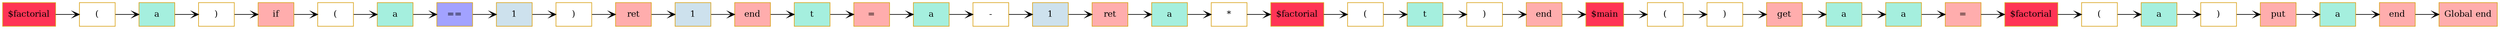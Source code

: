 digraph G{
rankdir=LR; 
node[color="goldenrod",fontsize= 13];
"0x5558ff3bb9e0"[shape="rectangle", style="filled", fillcolor="#FF3455",  label = "$factorial" ];
"0x5558ff3bb9f8"[ shape="rectangle",  label = "(" ];
"0x5558ff3bba10"[shape="rectangle", style="filled", fillcolor="#A5EFDE",  label = "a" ];
"0x5558ff3bba28"[ shape="rectangle",  label = ")" ];
"0x5558ff3bba40"[shape="rectangle", style="filled", fillcolor="#FFADAD",  label = "if" ];
"0x5558ff3bba58"[ shape="rectangle",  label = "(" ];
"0x5558ff3bba70"[shape="rectangle", style="filled", fillcolor="#A5EFDE",  label = "a" ];
"0x5558ff3bba88"[shape="rectangle", style="filled", fillcolor="#A2A2FF",  label = "==" ];
"0x5558ff3bbaa0"[shape="rectangle", style="filled", fillcolor="#CDE1ED",  label = "1" ];
"0x5558ff3bbab8"[ shape="rectangle",  label = ")" ];
"0x5558ff3bbad0"[shape="rectangle", style="filled", fillcolor="#FFADAD",  label = "ret" ];
"0x5558ff3bbae8"[shape="rectangle", style="filled", fillcolor="#CDE1ED",  label = "1" ];
"0x5558ff3bbb00"[shape="rectangle", style="filled", fillcolor="#FFADAD",  label = "end" ];
"0x5558ff3bbb18"[shape="rectangle", style="filled", fillcolor="#A5EFDE",  label = "t" ];
"0x5558ff3bbb30"[shape="rectangle", style="filled", fillcolor="#FFADAD",  label = "=" ];
"0x5558ff3bbb48"[shape="rectangle", style="filled", fillcolor="#A5EFDE",  label = "a" ];
"0x5558ff3bbb60"[ shape="rectangle",  label = "-" ];
"0x5558ff3bbb78"[shape="rectangle", style="filled", fillcolor="#CDE1ED",  label = "1" ];
"0x5558ff3bbb90"[shape="rectangle", style="filled", fillcolor="#FFADAD",  label = "ret" ];
"0x5558ff3bbba8"[shape="rectangle", style="filled", fillcolor="#A5EFDE",  label = "a" ];
"0x5558ff3bbbc0"[ shape="rectangle",  label = "*" ];
"0x5558ff3bbbd8"[shape="rectangle", style="filled", fillcolor="#FF3455",  label = "$factorial" ];
"0x5558ff3bbbf0"[ shape="rectangle",  label = "(" ];
"0x5558ff3bbc08"[shape="rectangle", style="filled", fillcolor="#A5EFDE",  label = "t" ];
"0x5558ff3bbc20"[ shape="rectangle",  label = ")" ];
"0x5558ff3bbc38"[shape="rectangle", style="filled", fillcolor="#FFADAD",  label = "end" ];
"0x5558ff3bbc50"[shape="rectangle", style="filled", fillcolor="#FF3455",  label = "$main" ];
"0x5558ff3bbc68"[ shape="rectangle",  label = "(" ];
"0x5558ff3bbc80"[ shape="rectangle",  label = ")" ];
"0x5558ff3bbc98"[shape="rectangle", style="filled", fillcolor="#FFADAD",  label = "get" ];
"0x5558ff3bbcb0"[shape="rectangle", style="filled", fillcolor="#A5EFDE",  label = "a" ];
"0x5558ff3bbcc8"[shape="rectangle", style="filled", fillcolor="#A5EFDE",  label = "a" ];
"0x5558ff3bbce0"[shape="rectangle", style="filled", fillcolor="#FFADAD",  label = "=" ];
"0x5558ff3bbcf8"[shape="rectangle", style="filled", fillcolor="#FF3455",  label = "$factorial" ];
"0x5558ff3bbd10"[ shape="rectangle",  label = "(" ];
"0x5558ff3bbd28"[shape="rectangle", style="filled", fillcolor="#A5EFDE",  label = "a" ];
"0x5558ff3bbd40"[ shape="rectangle",  label = ")" ];
"0x5558ff3bbd58"[shape="rectangle", style="filled", fillcolor="#FFADAD",  label = "put" ];
"0x5558ff3bbd70"[shape="rectangle", style="filled", fillcolor="#A5EFDE",  label = "a" ];
"0x5558ff3bbd88"[shape="rectangle", style="filled", fillcolor="#FFADAD",  label = "end" ];
"0x5558ff3bbda0"[shape="rectangle", style="filled", fillcolor="#FFADAD",  label = "Global end" ];
"0x5558ff3bbd88" -> "0x5558ff3bbda0" [ arrowhead="vee"];
"0x5558ff3bbd70" -> "0x5558ff3bbd88" [ arrowhead="vee"];
"0x5558ff3bbd58" -> "0x5558ff3bbd70" [ arrowhead="vee"];
"0x5558ff3bbd40" -> "0x5558ff3bbd58" [ arrowhead="vee"];
"0x5558ff3bbd28" -> "0x5558ff3bbd40" [ arrowhead="vee"];
"0x5558ff3bbd10" -> "0x5558ff3bbd28" [ arrowhead="vee"];
"0x5558ff3bbcf8" -> "0x5558ff3bbd10" [ arrowhead="vee"];
"0x5558ff3bbce0" -> "0x5558ff3bbcf8" [ arrowhead="vee"];
"0x5558ff3bbcc8" -> "0x5558ff3bbce0" [ arrowhead="vee"];
"0x5558ff3bbcb0" -> "0x5558ff3bbcc8" [ arrowhead="vee"];
"0x5558ff3bbc98" -> "0x5558ff3bbcb0" [ arrowhead="vee"];
"0x5558ff3bbc80" -> "0x5558ff3bbc98" [ arrowhead="vee"];
"0x5558ff3bbc68" -> "0x5558ff3bbc80" [ arrowhead="vee"];
"0x5558ff3bbc50" -> "0x5558ff3bbc68" [ arrowhead="vee"];
"0x5558ff3bbc38" -> "0x5558ff3bbc50" [ arrowhead="vee"];
"0x5558ff3bbc20" -> "0x5558ff3bbc38" [ arrowhead="vee"];
"0x5558ff3bbc08" -> "0x5558ff3bbc20" [ arrowhead="vee"];
"0x5558ff3bbbf0" -> "0x5558ff3bbc08" [ arrowhead="vee"];
"0x5558ff3bbbd8" -> "0x5558ff3bbbf0" [ arrowhead="vee"];
"0x5558ff3bbbc0" -> "0x5558ff3bbbd8" [ arrowhead="vee"];
"0x5558ff3bbba8" -> "0x5558ff3bbbc0" [ arrowhead="vee"];
"0x5558ff3bbb90" -> "0x5558ff3bbba8" [ arrowhead="vee"];
"0x5558ff3bbb78" -> "0x5558ff3bbb90" [ arrowhead="vee"];
"0x5558ff3bbb60" -> "0x5558ff3bbb78" [ arrowhead="vee"];
"0x5558ff3bbb48" -> "0x5558ff3bbb60" [ arrowhead="vee"];
"0x5558ff3bbb30" -> "0x5558ff3bbb48" [ arrowhead="vee"];
"0x5558ff3bbb18" -> "0x5558ff3bbb30" [ arrowhead="vee"];
"0x5558ff3bbb00" -> "0x5558ff3bbb18" [ arrowhead="vee"];
"0x5558ff3bbae8" -> "0x5558ff3bbb00" [ arrowhead="vee"];
"0x5558ff3bbad0" -> "0x5558ff3bbae8" [ arrowhead="vee"];
"0x5558ff3bbab8" -> "0x5558ff3bbad0" [ arrowhead="vee"];
"0x5558ff3bbaa0" -> "0x5558ff3bbab8" [ arrowhead="vee"];
"0x5558ff3bba88" -> "0x5558ff3bbaa0" [ arrowhead="vee"];
"0x5558ff3bba70" -> "0x5558ff3bba88" [ arrowhead="vee"];
"0x5558ff3bba58" -> "0x5558ff3bba70" [ arrowhead="vee"];
"0x5558ff3bba40" -> "0x5558ff3bba58" [ arrowhead="vee"];
"0x5558ff3bba28" -> "0x5558ff3bba40" [ arrowhead="vee"];
"0x5558ff3bba10" -> "0x5558ff3bba28" [ arrowhead="vee"];
"0x5558ff3bb9f8" -> "0x5558ff3bba10" [ arrowhead="vee"];
"0x5558ff3bb9e0" -> "0x5558ff3bb9f8" [ arrowhead="vee"];
 }
